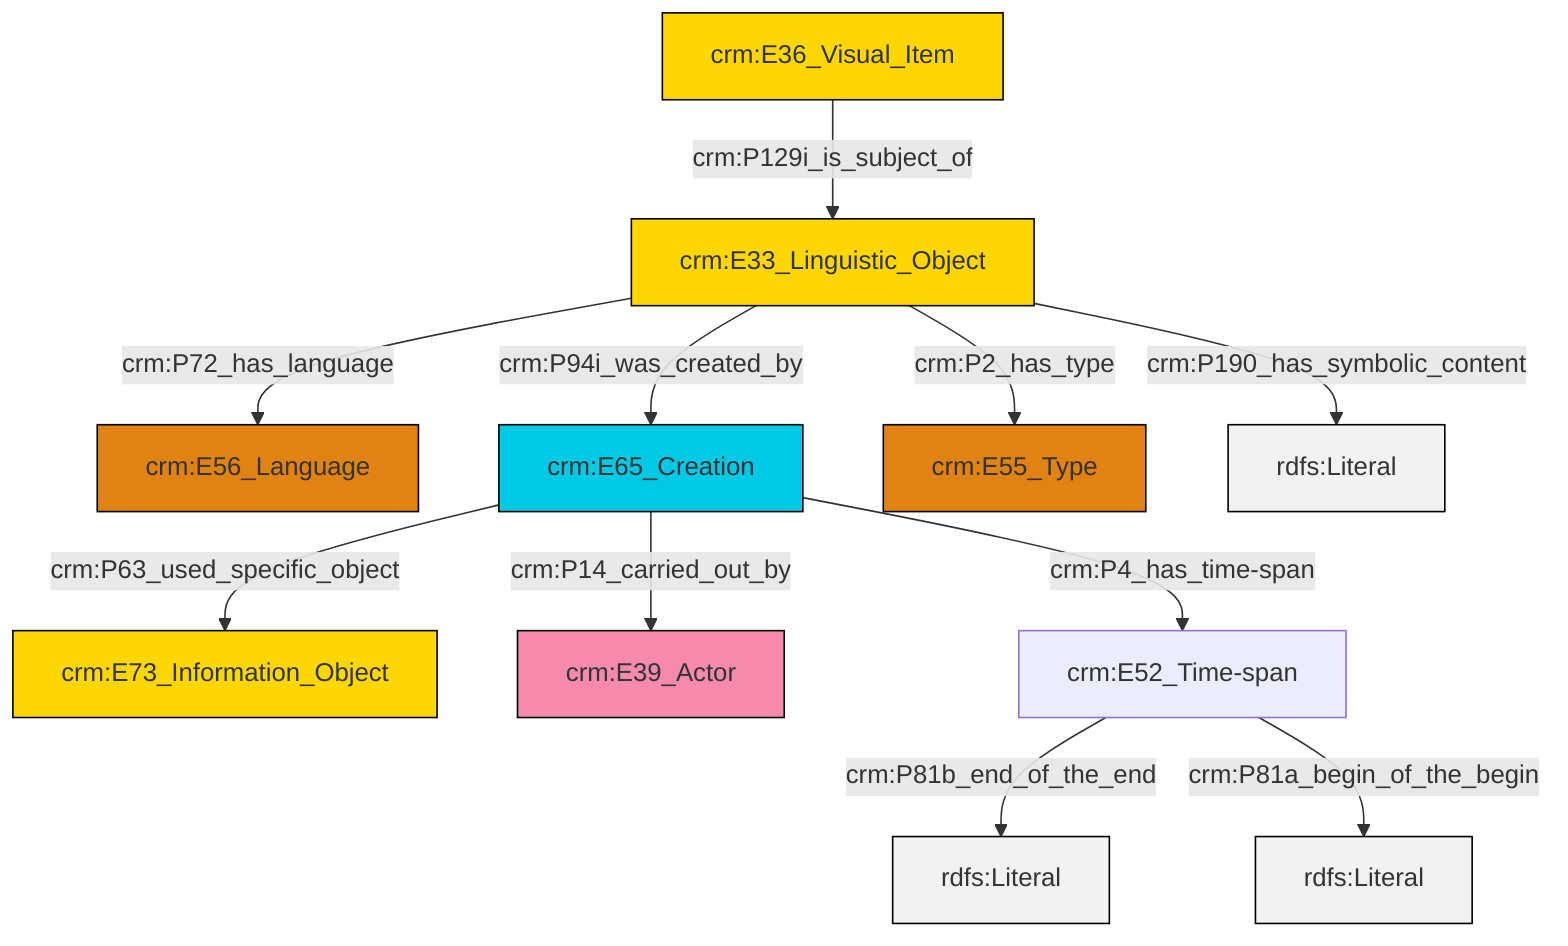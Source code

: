graph TD
classDef Literal fill:#f2f2f2,stroke:#000000;
classDef CRM_Entity fill:#FFFFFF,stroke:#000000;
classDef Temporal_Entity fill:#00C9E6, stroke:#000000;
classDef Type fill:#E18312, stroke:#000000;
classDef Time-Span fill:#2C9C91, stroke:#000000;
classDef Appellation fill:#FFEB7F, stroke:#000000;
classDef Place fill:#008836, stroke:#000000;
classDef Persistent_Item fill:#B266B2, stroke:#000000;
classDef Conceptual_Object fill:#FFD700, stroke:#000000;
classDef Physical_Thing fill:#D2B48C, stroke:#000000;
classDef Actor fill:#f58aad, stroke:#000000;
classDef PC_Classes fill:#4ce600, stroke:#000000;
classDef Multi fill:#cccccc,stroke:#000000;

0["crm:E36_Visual_Item"]:::Conceptual_Object -->|crm:P129i_is_subject_of| 1["crm:E33_Linguistic_Object"]:::Conceptual_Object
1["crm:E33_Linguistic_Object"]:::Conceptual_Object -->|crm:P72_has_language| 2["crm:E56_Language"]:::Type
3["crm:E65_Creation"]:::Temporal_Entity -->|crm:P63_used_specific_object| 7["crm:E73_Information_Object"]:::Conceptual_Object
1["crm:E33_Linguistic_Object"]:::Conceptual_Object -->|crm:P94i_was_created_by| 3["crm:E65_Creation"]:::Temporal_Entity
1["crm:E33_Linguistic_Object"]:::Conceptual_Object -->|crm:P2_has_type| 5["crm:E55_Type"]:::Type
1["crm:E33_Linguistic_Object"]:::Conceptual_Object -->|crm:P190_has_symbolic_content| 12[rdfs:Literal]:::Literal
15["crm:E52_Time-span"]:::Default -->|crm:P81b_end_of_the_end| 16[rdfs:Literal]:::Literal
15["crm:E52_Time-span"]:::Default -->|crm:P81a_begin_of_the_begin| 18[rdfs:Literal]:::Literal
3["crm:E65_Creation"]:::Temporal_Entity -->|crm:P4_has_time-span| 15["crm:E52_Time-span"]:::Default
3["crm:E65_Creation"]:::Temporal_Entity -->|crm:P14_carried_out_by| 8["crm:E39_Actor"]:::Actor